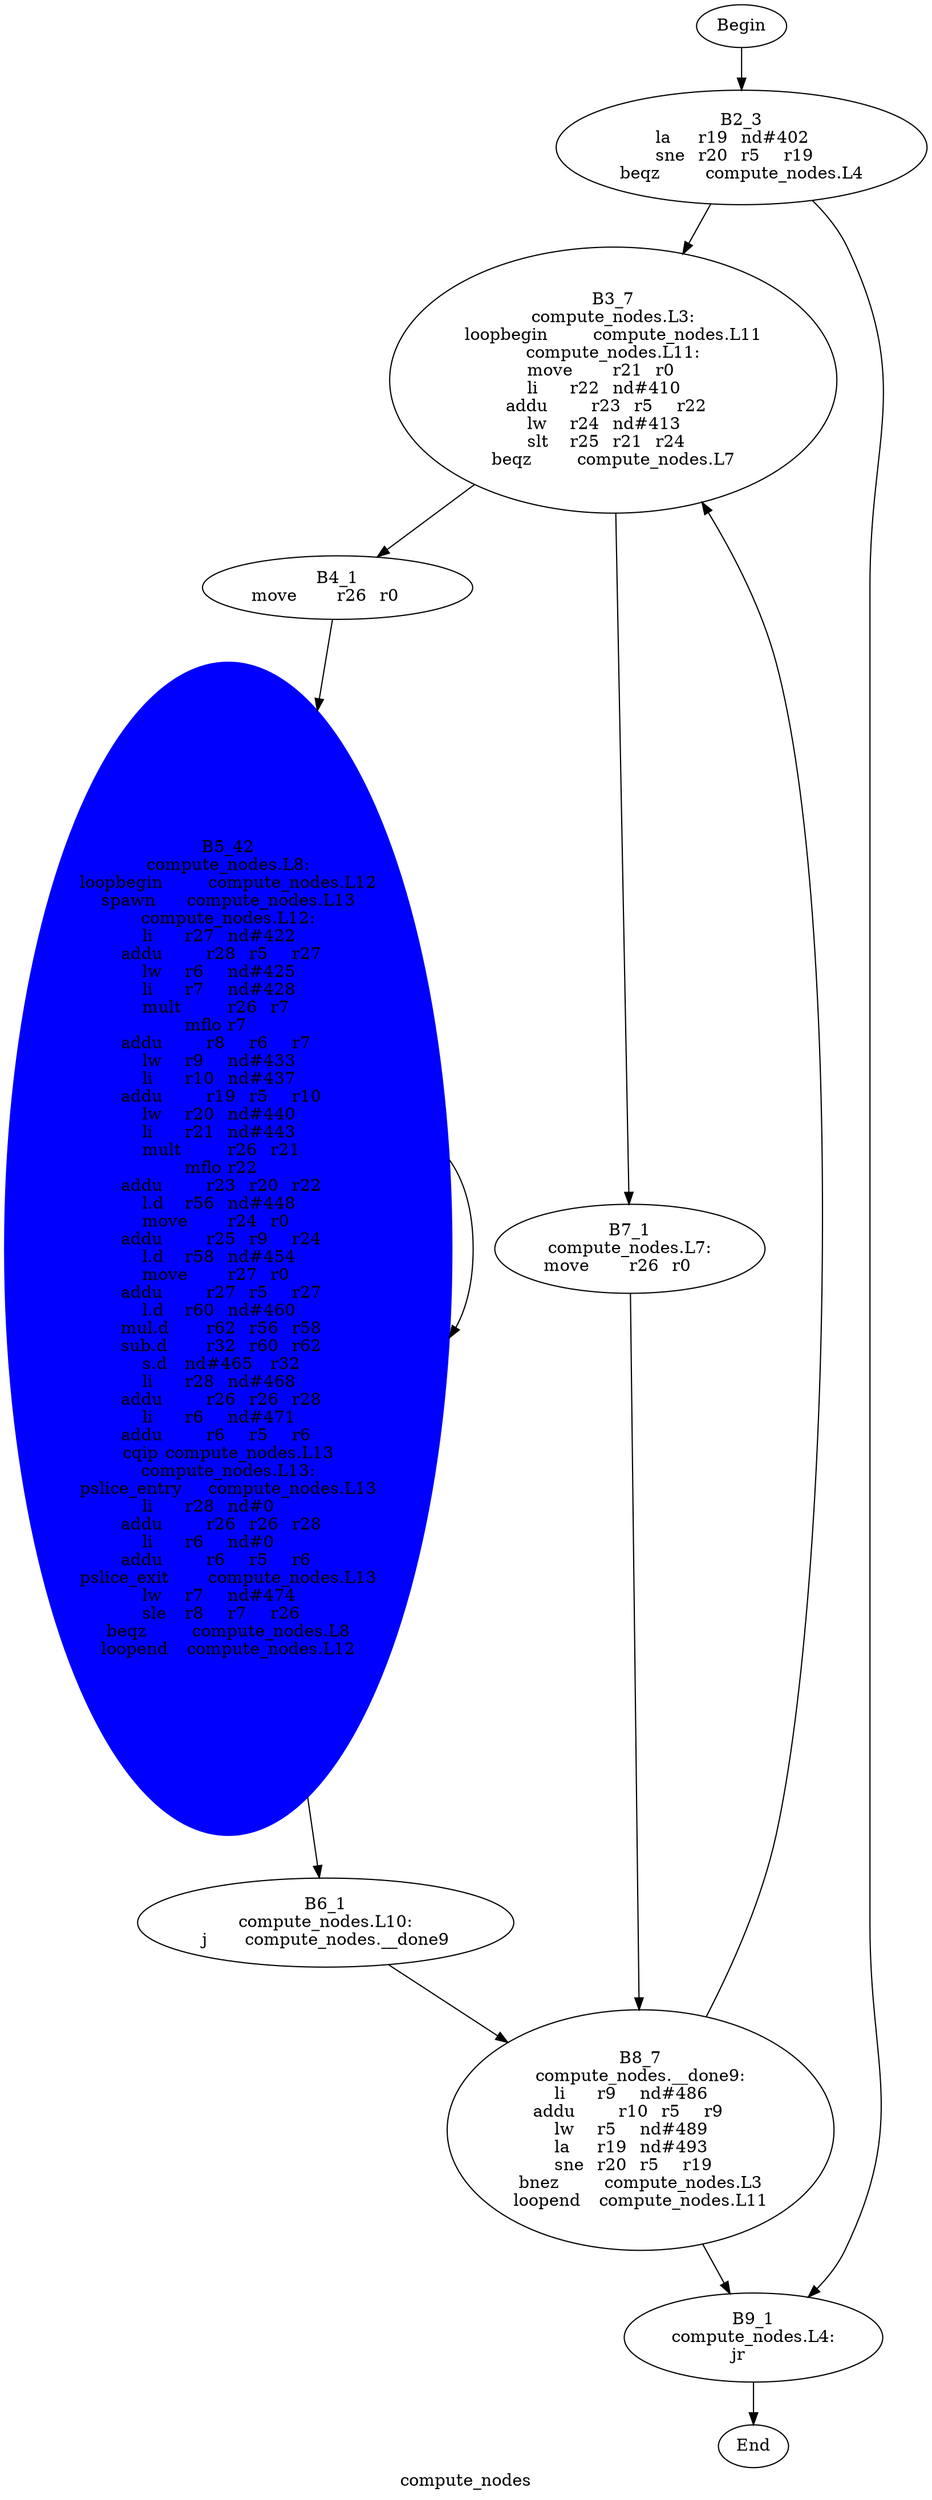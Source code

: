 digraph G{
	label = "compute_nodes"	style = "dashed";
	color = purple;
	Node0 [label = "Begin"];
	Node0 -> {Node2 }
	Node1 [label = "End"];
	Node1 -> {}
	Node2 [label = "B2_3\nla	r19	nd#402	\nsne	r20	r5	r19	\nbeqz	compute_nodes.L4\n"];
	Node2 -> {Node3 Node9 }
	Node3 [label = "B3_7\ncompute_nodes.L3:\nloopbegin	compute_nodes.L11\ncompute_nodes.L11:\nmove	r21	r0	\nli	r22	nd#410	\naddu	r23	r5	r22	\nlw	r24	nd#413	\nslt	r25	r21	r24	\nbeqz	compute_nodes.L7\n"];
	Node3 -> {Node4 Node7 }
	Node4 [label = "B4_1\nmove	r26	r0	\n"];
	Node4 -> {Node5 }
	Node5 [label = "B5_42\ncompute_nodes.L8:\nloopbegin	compute_nodes.L12\nspawn	compute_nodes.L13\ncompute_nodes.L12:\nli	r27	nd#422	\naddu	r28	r5	r27	\nlw	r6	nd#425	\nli	r7	nd#428	\nmult	r26	r7	\nmflo	r7	\naddu	r8	r6	r7	\nlw	r9	nd#433	\nli	r10	nd#437	\naddu	r19	r5	r10	\nlw	r20	nd#440	\nli	r21	nd#443	\nmult	r26	r21	\nmflo	r22	\naddu	r23	r20	r22	\nl.d	r56	nd#448	\nmove	r24	r0	\naddu	r25	r9	r24	\nl.d	r58	nd#454	\nmove	r27	r0	\naddu	r27	r5	r27	\nl.d	r60	nd#460	\nmul.d	r62	r56	r58	\nsub.d	r32	r60	r62	\ns.d	nd#465	r32	\nli	r28	nd#468	\naddu	r26	r26	r28	\nli	r6	nd#471	\naddu	r6	r5	r6	\ncqip	compute_nodes.L13\ncompute_nodes.L13:\npslice_entry	compute_nodes.L13\nli	r28	nd#0	\naddu	r26	r26	r28	\nli	r6	nd#0	\naddu	r6	r5	r6	\npslice_exit	compute_nodes.L13\nlw	r7	nd#474	\nsle	r8	r7	r26	\nbeqz	compute_nodes.L8\nloopend	compute_nodes.L12\n"];
	Node5 -> {Node6 Node5 }
	Node6 [label = "B6_1\ncompute_nodes.L10:\nj	compute_nodes.__done9\n"];
	Node6 -> {Node8 }
	Node7 [label = "B7_1\ncompute_nodes.L7:\nmove	r26	r0	\n"];
	Node7 -> {Node8 }
	Node8 [label = "B8_7\ncompute_nodes.__done9:\nli	r9	nd#486	\naddu	r10	r5	r9	\nlw	r5	nd#489	\nla	r19	nd#493	\nsne	r20	r5	r19	\nbnez	compute_nodes.L3\nloopend	compute_nodes.L11\n"];
	Node8 -> {Node9 Node3 }
	Node9 [label = "B9_1\ncompute_nodes.L4:\njr	\n"];
	Node9 -> {Node1 }
	Node5 [shape = ellipse ,style=filled ,color=blue];
}
